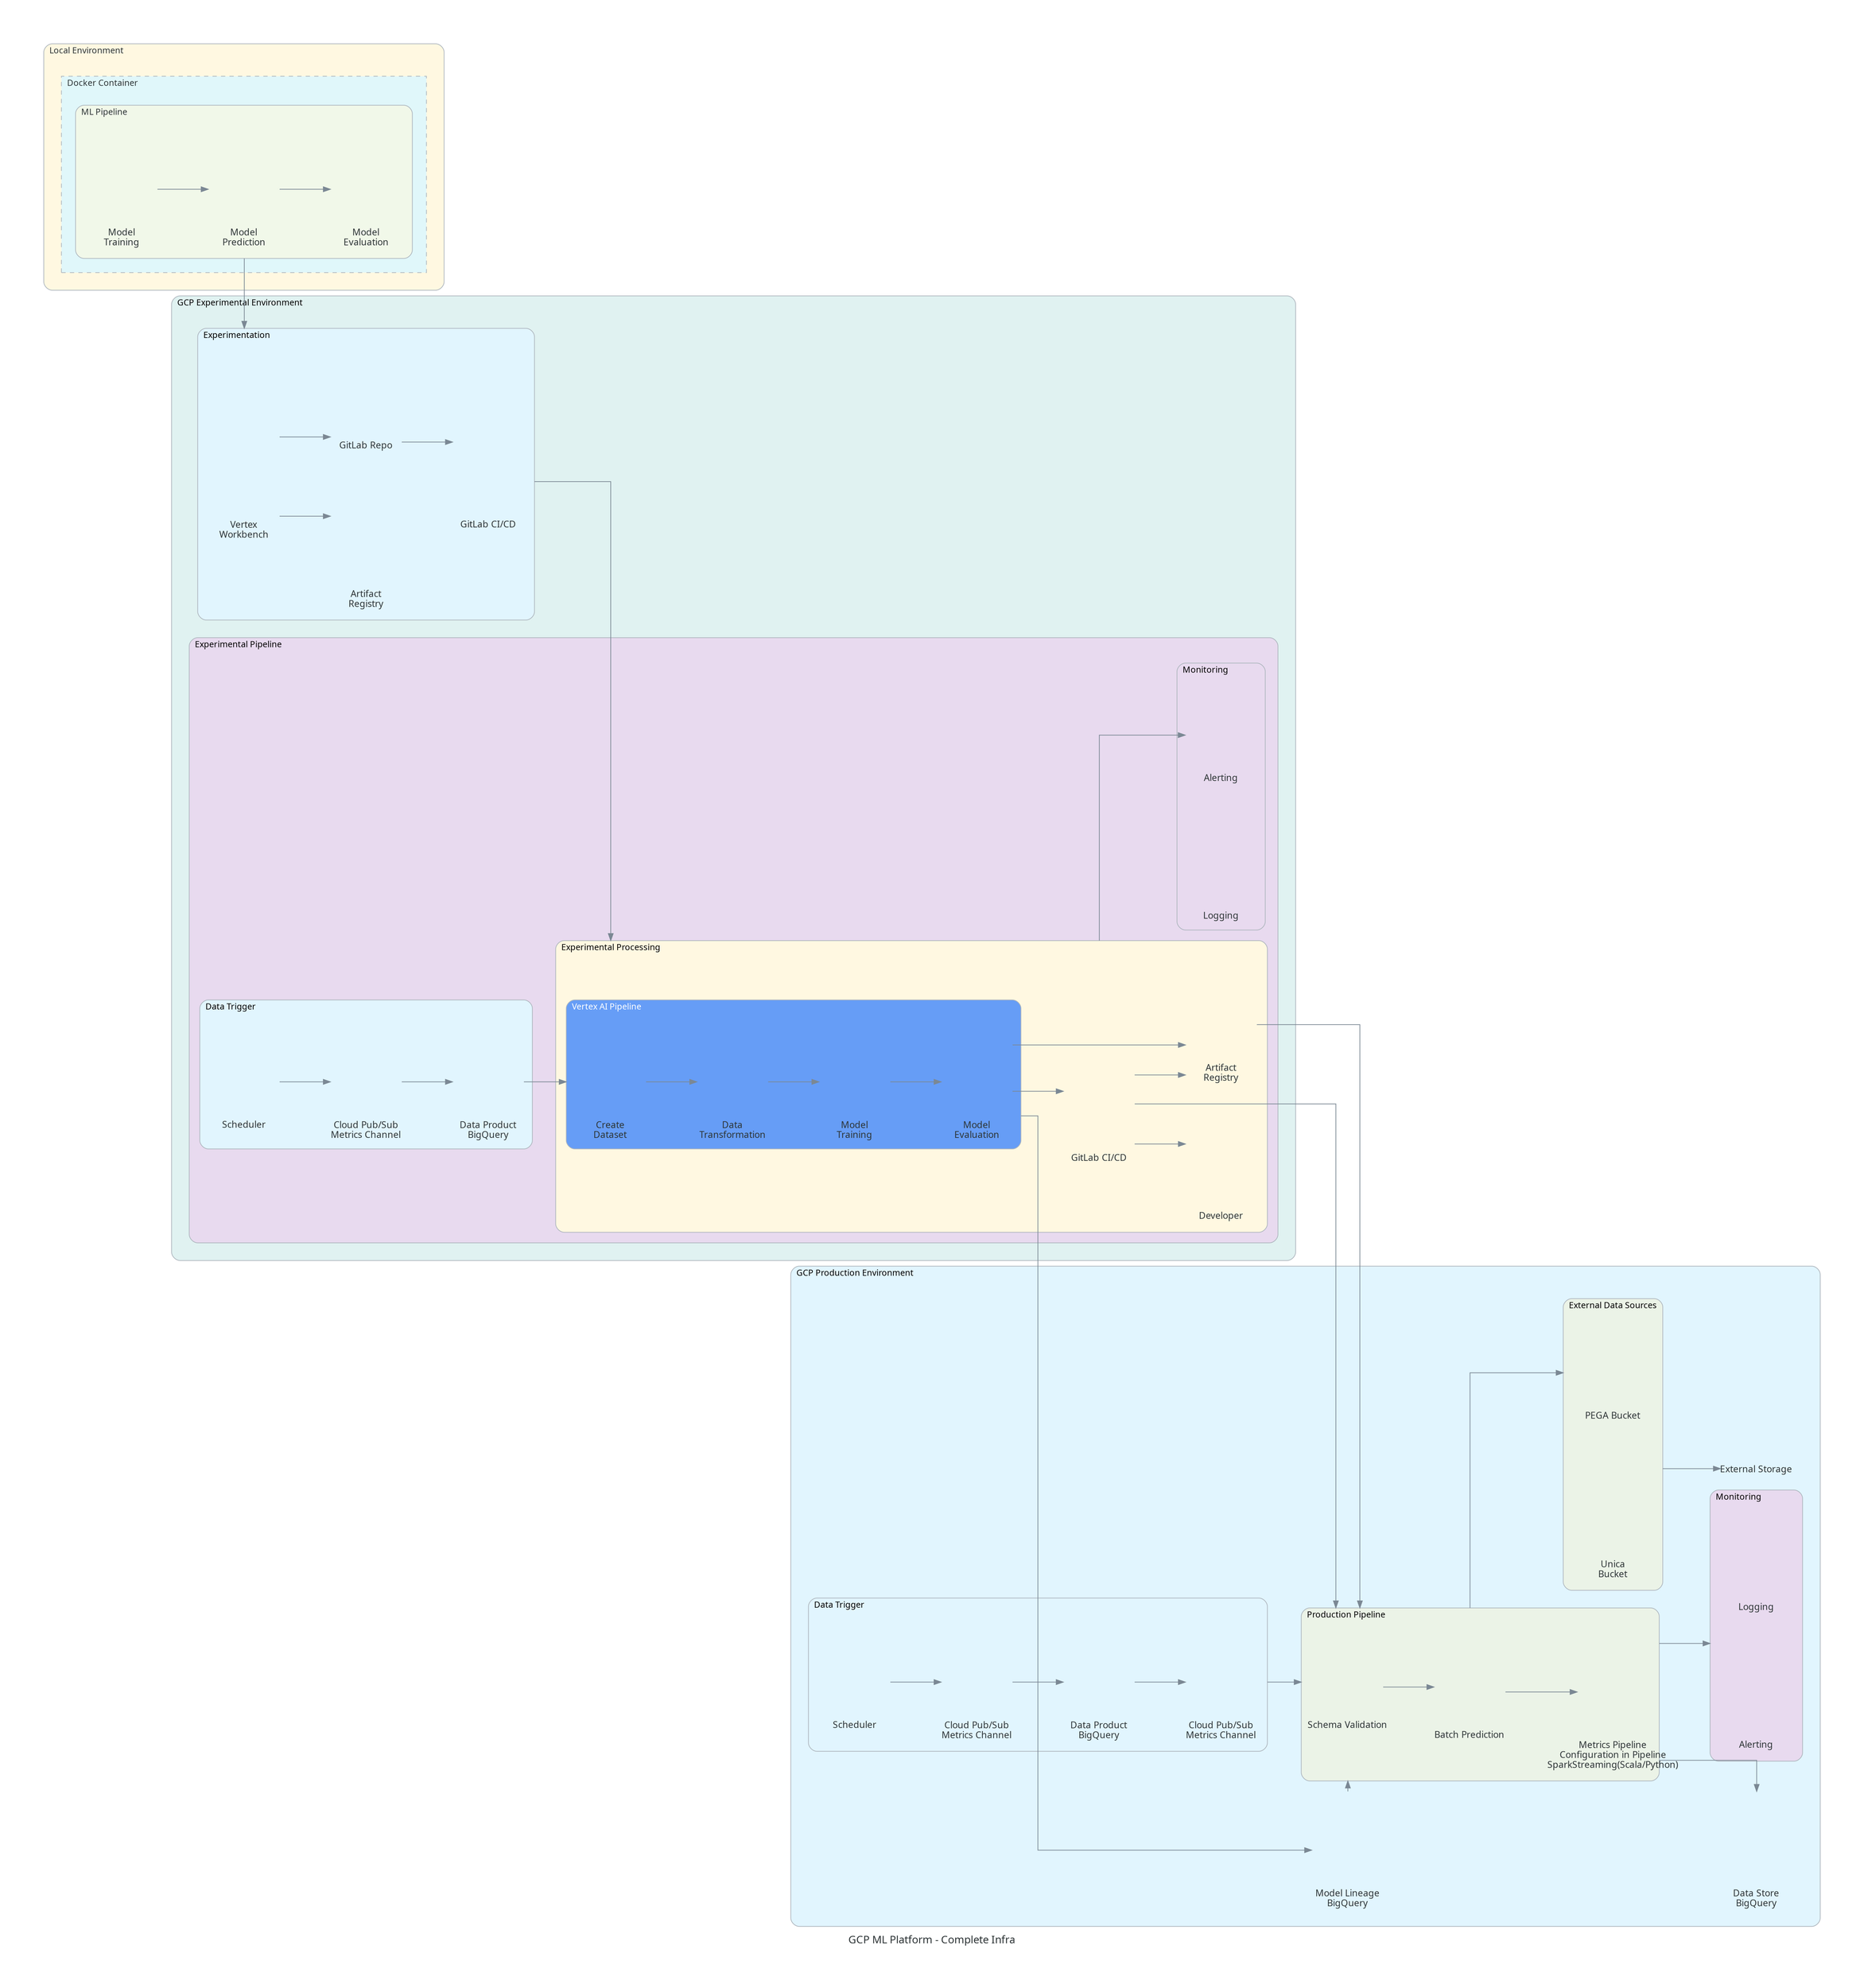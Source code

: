 digraph "GCP ML Platform - Complete Infra" {
	graph [bgcolor=white compound=true fontcolor="#2D3436" fontname="Sans-Serif" fontsize=15 label="GCP ML Platform - Complete Infra" nodesep=0.8 pad=0.75 rankdir=LR ranksep=1.0 splines=ortho]
	node [fixedsize=true fontcolor="#2D3436" fontname="Sans-Serif" fontsize=13 height=1.4 imagescale=true labelloc=b shape=box style=rounded width=1.4]
	edge [color="#7B8894"]
	b18ccbe6ce6440fdabfa7b7d791af532 -> "5f07ddebf10a4239bc5f0cb566c50045" [dir=forward fontcolor="#2D3436" fontname="Sans-Serif" fontsize=13]
	"5f07ddebf10a4239bc5f0cb566c50045" -> "10fbaf77b40b47d08bd7835320196411" [dir=forward fontcolor="#2D3436" fontname="Sans-Serif" fontsize=13]
	subgraph "cluster_Local Environment" {
		graph [bgcolor="#FFF8E1" fontname="Sans-Serif" fontsize=12 label="Local Environment" labeljust=l margin=25 pencolor="#AEB6BE" rankdir=LR shape=box style=rounded]
		subgraph "cluster_Docker Container" {
			graph [bgcolor="#E0F7FA" fontname="Sans-Serif" fontsize=12 label="Docker Container" labeljust=l margin=20 pencolor="#AEB6BE" rankdir=LR shape=box style=dashed]
			subgraph "cluster_ML Pipeline" {
				graph [bgcolor="#F1F8E9" fontname="Sans-Serif" fontsize=12 label="ML Pipeline" labeljust=l margin=15 pencolor="#AEB6BE" rankdir=LR shape=box style=rounded]
				b18ccbe6ce6440fdabfa7b7d791af532 [label="Model
Training" height=2.3 image="/Users/rithikmaligi/Library/Python/3.9/lib/python/site-packages/resources/gcp/ml/ai-platform.png" shape=none]
				"5f07ddebf10a4239bc5f0cb566c50045" [label="Model
Prediction" height=2.3 image="/Users/rithikmaligi/Library/Python/3.9/lib/python/site-packages/resources/gcp/ml/ai-platform.png" shape=none]
				"10fbaf77b40b47d08bd7835320196411" [label="Model
Evaluation" height=2.3 image="/Users/rithikmaligi/Library/Python/3.9/lib/python/site-packages/resources/gcp/ml/ai-platform.png" shape=none]
			}
		}
	}
	f18f530633464888aeaa424cabb253a6 -> "069debcd6a8d4ee2a332c9442dbc81b9" [dir=forward fontcolor="#2D3436" fontname="Sans-Serif" fontsize=13]
	"069debcd6a8d4ee2a332c9442dbc81b9" -> "244f4e34d4ec470084459125f3509860" [dir=forward fontcolor="#2D3436" fontname="Sans-Serif" fontsize=13]
	f18f530633464888aeaa424cabb253a6 -> "33370774eea84bd6b76c38aaca3b4500" [dir=forward fontcolor="#2D3436" fontname="Sans-Serif" fontsize=13]
	"6362d5c1d2814df9b6a86683713e30f2" -> "5a69f16dd7524fc19968d1f2b1bbf287" [dir=forward fontcolor="#2D3436" fontname="Sans-Serif" fontsize=13]
	"5a69f16dd7524fc19968d1f2b1bbf287" -> "1833a0cc8b3245bda036081039ee6a95" [dir=forward fontcolor="#2D3436" fontname="Sans-Serif" fontsize=13]
	"57bc20d9c0e747edb803a13e8f423aca" -> "0124b8c8ae0741dab08aeadf15488690" [dir=forward fontcolor="#2D3436" fontname="Sans-Serif" fontsize=13]
	"0124b8c8ae0741dab08aeadf15488690" -> e68cf70b2c1b407ba51c1d19621ff95e [dir=forward fontcolor="#2D3436" fontname="Sans-Serif" fontsize=13]
	e68cf70b2c1b407ba51c1d19621ff95e -> "130a9003bb614e1db770cb1b25ee17fc" [dir=forward fontcolor="#2D3436" fontname="Sans-Serif" fontsize=13]
	"130a9003bb614e1db770cb1b25ee17fc" -> "09d7b4559be74d27b331ac086e9cd64c" [dir=forward fontcolor="#2D3436" fontname="Sans-Serif" fontsize=13]
	"130a9003bb614e1db770cb1b25ee17fc" -> "33388acecc2145f8b57bfaeec228d8b6" [dir=forward fontcolor="#2D3436" fontname="Sans-Serif" fontsize=13]
	"09d7b4559be74d27b331ac086e9cd64c" -> "33388acecc2145f8b57bfaeec228d8b6" [dir=forward fontcolor="#2D3436" fontname="Sans-Serif" fontsize=13]
	"09d7b4559be74d27b331ac086e9cd64c" -> "8ed69d3f155a4a39a834bcd151fb504b" [dir=forward fontcolor="#2D3436" fontname="Sans-Serif" fontsize=13]
	"1833a0cc8b3245bda036081039ee6a95" -> "57bc20d9c0e747edb803a13e8f423aca" [dir=forward fontcolor="#2D3436" fontname="Sans-Serif" fontsize=13 lhead="cluster_Vertex AI Pipeline" ltail="cluster_Data Trigger"]
	"09d7b4559be74d27b331ac086e9cd64c" -> "906a1bb3001c48af8346f05172723973" [dir=forward fontcolor="#2D3436" fontname="Sans-Serif" fontsize=13 lhead=cluster_Monitoring ltail="cluster_Experimental Processing"]
	"244f4e34d4ec470084459125f3509860" -> "57bc20d9c0e747edb803a13e8f423aca" [dir=forward fontcolor="#2D3436" fontname="Sans-Serif" fontsize=13 lhead="cluster_Experimental Processing" ltail=cluster_Experimentation]
	subgraph "cluster_GCP Experimental Environment" {
		graph [bgcolor="#E0F2F1" fontcolor=black fontname="Sans-Serif" fontsize=12 label="GCP Experimental Environment" labeljust=l margin=25 pencolor="#AEB6BE" rankdir=LR shape=box style=rounded]
		subgraph cluster_Experimentation {
			graph [bgcolor="#E1F5FE" fontcolor=black fontname="Sans-Serif" fontsize=12 label=Experimentation labeljust=l margin=15 pencolor="#AEB6BE" rankdir=LR shape=box style=rounded]
			f18f530633464888aeaa424cabb253a6 [label="Vertex
Workbench" height=2.3 image="/Users/rithikmaligi/Library/Python/3.9/lib/python/site-packages/resources/gcp/ml/ai-platform.png" shape=none]
			"069debcd6a8d4ee2a332c9442dbc81b9" [label="GitLab Repo" height=1.9 image="/Users/rithikmaligi/Library/Python/3.9/lib/python/site-packages/resources/onprem/vcs/gitlab.png" shape=none]
			"244f4e34d4ec470084459125f3509860" [label="GitLab CI/CD" height=1.9 image="/Users/rithikmaligi/Library/Python/3.9/lib/python/site-packages/resources/onprem/ci/gitlabci.png" shape=none]
			"33370774eea84bd6b76c38aaca3b4500" [label="Artifact
Registry" height=2.3 image="/Users/rithikmaligi/Library/Python/3.9/lib/python/site-packages/resources/gcp/devtools/container-registry.png" shape=none]
		}
		subgraph "cluster_Experimental Pipeline" {
			graph [bgcolor="#E8DAEF" fontcolor=black fontname="Sans-Serif" fontsize=12 label="Experimental Pipeline" labeljust=l margin=15 pencolor="#AEB6BE" rankdir=LR shape=box style=rounded]
			subgraph "cluster_Data Trigger" {
				graph [bgcolor="#E1F5FE" fontcolor=black fontname="Sans-Serif" fontsize=12 label="Data Trigger" labeljust=l margin=12 pencolor="#AEB6BE" rankdir=LR shape=box style=rounded]
				"6362d5c1d2814df9b6a86683713e30f2" [label=Scheduler height=1.9 image="/Users/rithikmaligi/Library/Python/3.9/lib/python/site-packages/resources/gcp/devtools/scheduler.png" shape=none]
				"5a69f16dd7524fc19968d1f2b1bbf287" [label="Cloud Pub/Sub
Metrics Channel" height=2.3 image="/Users/rithikmaligi/Library/Python/3.9/lib/python/site-packages/resources/gcp/analytics/pubsub.png" shape=none]
				"1833a0cc8b3245bda036081039ee6a95" [label="Data Product
BigQuery" height=2.3 image="/Users/rithikmaligi/Library/Python/3.9/lib/python/site-packages/resources/gcp/analytics/bigquery.png" shape=none]
			}
			subgraph "cluster_Experimental Processing" {
				graph [bgcolor="#FFF8E1" fontcolor=black fontname="Sans-Serif" fontsize=12 label="Experimental Processing" labeljust=l margin=15 pencolor="#AEB6BE" rankdir=LR shape=box style=rounded]
				subgraph "cluster_Vertex AI Pipeline" {
					graph [bgcolor="#669DF6" fontcolor=white fontname="Sans-Serif" fontsize=12 label="Vertex AI Pipeline" labeljust=l margin=12 pencolor="#AEB6BE" rankdir=LR shape=box style=rounded]
					"57bc20d9c0e747edb803a13e8f423aca" [label="Create
Dataset" height=2.3 image="/Users/rithikmaligi/Library/Python/3.9/lib/python/site-packages/resources/gcp/ml/ai-platform.png" shape=none]
					"0124b8c8ae0741dab08aeadf15488690" [label="Data
Transformation" height=2.3 image="/Users/rithikmaligi/Library/Python/3.9/lib/python/site-packages/resources/gcp/ml/ai-platform.png" shape=none]
					e68cf70b2c1b407ba51c1d19621ff95e [label="Model
Training" height=2.3 image="/Users/rithikmaligi/Library/Python/3.9/lib/python/site-packages/resources/gcp/ml/ai-platform.png" shape=none]
					"130a9003bb614e1db770cb1b25ee17fc" [label="Model
Evaluation" height=2.3 image="/Users/rithikmaligi/Library/Python/3.9/lib/python/site-packages/resources/gcp/ml/ai-platform.png" shape=none]
				}
				"09d7b4559be74d27b331ac086e9cd64c" [label="GitLab CI/CD" height=1.9 image="/Users/rithikmaligi/Library/Python/3.9/lib/python/site-packages/resources/onprem/ci/gitlabci.png" shape=none]
				"33388acecc2145f8b57bfaeec228d8b6" [label="Artifact
Registry" height=2.3 image="/Users/rithikmaligi/Library/Python/3.9/lib/python/site-packages/resources/gcp/devtools/container-registry.png" shape=none]
				"8ed69d3f155a4a39a834bcd151fb504b" [label=Developer height=1.9 image="/Users/rithikmaligi/Library/Python/3.9/lib/python/site-packages/resources/onprem/client/user.png" shape=none]
			}
			subgraph cluster_Monitoring {
				graph [bgcolor="#E8DAEF" fontcolor=black fontname="Sans-Serif" fontsize=12 label=Monitoring labeljust=l margin=12 pencolor="#AEB6BE" rankdir=LR shape=box style=rounded]
				"453786863e6440babda9e1b2d552625e" [label=Logging height=1.9 image="/Users/rithikmaligi/Library/Python/3.9/lib/python/site-packages/resources/gcp/operations/logging.png" shape=none]
				"906a1bb3001c48af8346f05172723973" [label=Alerting height=1.9 image="/Users/rithikmaligi/Library/Python/3.9/lib/python/site-packages/resources/gcp/security/security-command-center.png" shape=none]
			}
		}
	}
	"5f07ddebf10a4239bc5f0cb566c50045" -> "069debcd6a8d4ee2a332c9442dbc81b9" [dir=forward fontcolor="#2D3436" fontname="Sans-Serif" fontsize=13 lhead=cluster_Experimentation ltail="cluster_ML Pipeline"]
	"9c454a5b632c49beb9db9554fab6bd84" -> "94cd879acd0b4fabaadb6531922a8636" [dir=forward fontcolor="#2D3436" fontname="Sans-Serif" fontsize=13]
	"94cd879acd0b4fabaadb6531922a8636" -> "6941b998b25e4321ad727817795b728c" [dir=forward fontcolor="#2D3436" fontname="Sans-Serif" fontsize=13]
	"6941b998b25e4321ad727817795b728c" -> d40800194a4043149ee2e42812a693f5 [dir=forward fontcolor="#2D3436" fontname="Sans-Serif" fontsize=13]
	"5754dcadab604e26937d18481cad6f48" -> "14276265a2904fbd96bea38e1e2435bd" [dir=forward fontcolor="#2D3436" fontname="Sans-Serif" fontsize=13]
	"14276265a2904fbd96bea38e1e2435bd" -> b012c989c9ff4179aed28bbe3dc2b6f4 [dir=forward fontcolor="#2D3436" fontname="Sans-Serif" fontsize=13]
	d40800194a4043149ee2e42812a693f5 -> "5754dcadab604e26937d18481cad6f48" [dir=forward fontcolor="#2D3436" fontname="Sans-Serif" fontsize=13 lhead="cluster_Production Pipeline" ltail="cluster_Data Trigger"]
	"14276265a2904fbd96bea38e1e2435bd" -> "52b1b26a43224a3fb2d5625346102c58" [dir=forward fontcolor="#2D3436" fontname="Sans-Serif" fontsize=13 lhead="cluster_External Data Sources" ltail="cluster_Production Pipeline"]
	"7b790d411d324ad3a27fe3beedce9540" -> aa8d1a4a367c4e26851339f5143c6991 [dir=forward fontcolor="#2D3436" fontname="Sans-Serif" fontsize=13 lhead="cluster_External Data Sources" ltail="cluster_External Data Sources"]
	b012c989c9ff4179aed28bbe3dc2b6f4 -> e68a21580527484da22d1fd97f8711fd [dir=forward fontcolor="#2D3436" fontname="Sans-Serif" fontsize=13 ltail="cluster_Production Pipeline"]
	c490b49c0df4480a90d6aec979caaf8a -> "14276265a2904fbd96bea38e1e2435bd" [dir=forward fontcolor="#2D3436" fontname="Sans-Serif" fontsize=13 lhead="cluster_Production Pipeline"]
	b012c989c9ff4179aed28bbe3dc2b6f4 -> b09d7ab2b96d4a7f99023bc44019403a [dir=forward fontcolor="#2D3436" fontname="Sans-Serif" fontsize=13 lhead=cluster_Monitoring ltail="cluster_Production Pipeline"]
	subgraph "cluster_GCP Production Environment" {
		graph [bgcolor="#E1F5FE" fontcolor=black fontname="Sans-Serif" fontsize=12 label="GCP Production Environment" labeljust=l margin=25 pencolor="#AEB6BE" rankdir=LR shape=box style=rounded]
		subgraph "cluster_Data Trigger" {
			graph [bgcolor="#E1F5FE" fontcolor=black fontname="Sans-Serif" fontsize=12 label="Data Trigger" labeljust=l margin=15 pencolor="#AEB6BE" rankdir=LR shape=box style=rounded]
			"9c454a5b632c49beb9db9554fab6bd84" [label=Scheduler height=1.9 image="/Users/rithikmaligi/Library/Python/3.9/lib/python/site-packages/resources/gcp/devtools/scheduler.png" shape=none]
			"94cd879acd0b4fabaadb6531922a8636" [label="Cloud Pub/Sub
Metrics Channel" height=2.3 image="/Users/rithikmaligi/Library/Python/3.9/lib/python/site-packages/resources/gcp/analytics/pubsub.png" shape=none]
			"6941b998b25e4321ad727817795b728c" [label="Data Product
BigQuery" height=2.3 image="/Users/rithikmaligi/Library/Python/3.9/lib/python/site-packages/resources/gcp/analytics/bigquery.png" shape=none]
			d40800194a4043149ee2e42812a693f5 [label="Cloud Pub/Sub
Metrics Channel" height=2.3 image="/Users/rithikmaligi/Library/Python/3.9/lib/python/site-packages/resources/gcp/analytics/pubsub.png" shape=none]
		}
		subgraph "cluster_Production Pipeline" {
			graph [bgcolor="#EBF3E7" fontname="Sans-Serif" fontsize=12 label="Production Pipeline" labeljust=l margin=15 pencolor="#AEB6BE" rankdir=LR shape=box style=rounded]
			"5754dcadab604e26937d18481cad6f48" [label="Schema Validation" height=1.9 image="/Users/rithikmaligi/Library/Python/3.9/lib/python/site-packages/resources/gcp/analytics/dataflow.png" shape=none]
			"14276265a2904fbd96bea38e1e2435bd" [label="Batch Prediction" height=1.9 image="/Users/rithikmaligi/Library/Python/3.9/lib/python/site-packages/resources/gcp/analytics/dataflow.png" shape=none]
			b012c989c9ff4179aed28bbe3dc2b6f4 [label="Metrics Pipeline
Configuration in Pipeline
SparkStreaming(Scala/Python)" height=2.7 image="/Users/rithikmaligi/Library/Python/3.9/lib/python/site-packages/resources/gcp/analytics/dataproc.png" shape=none]
		}
		subgraph "cluster_External Data Sources" {
			graph [bgcolor="#EBF3E7" fontname="Sans-Serif" fontsize=12 label="External Data Sources" labeljust=l margin=15 pencolor="#AEB6BE" rankdir=LR shape=box style=rounded]
			"52b1b26a43224a3fb2d5625346102c58" [label="PEGA Bucket" height=1.9 image="/Users/rithikmaligi/Library/Python/3.9/lib/python/site-packages/resources/gcp/storage/storage.png" shape=none]
			"7b790d411d324ad3a27fe3beedce9540" [label="Unica
Bucket" height=2.3 image="/Users/rithikmaligi/Library/Python/3.9/lib/python/site-packages/resources/gcp/storage/storage.png" shape=none]
		}
		c490b49c0df4480a90d6aec979caaf8a [label="Model Lineage
BigQuery" height=2.3 image="/Users/rithikmaligi/Library/Python/3.9/lib/python/site-packages/resources/gcp/analytics/bigquery.png" shape=none]
		e68a21580527484da22d1fd97f8711fd [label="Data Store
BigQuery" height=2.3 image="/Users/rithikmaligi/Library/Python/3.9/lib/python/site-packages/resources/gcp/analytics/bigquery.png" shape=none]
		aa8d1a4a367c4e26851339f5143c6991 [label="External Storage" height=1.9 image="/Users/rithikmaligi/Library/Python/3.9/lib/python/site-packages/resources/gcp/storage/storage.png" shape=none]
		subgraph cluster_Monitoring {
			graph [bgcolor="#E8DAEF" fontcolor=black fontname="Sans-Serif" fontsize=12 label=Monitoring labeljust=l margin=15 pencolor="#AEB6BE" rankdir=LR shape=box style=rounded]
			b09d7ab2b96d4a7f99023bc44019403a [label=Logging height=1.9 image="/Users/rithikmaligi/Library/Python/3.9/lib/python/site-packages/resources/gcp/operations/logging.png" shape=none]
			a1f8bedcbab740e58cbff679a741b220 [label=Alerting height=1.9 image="/Users/rithikmaligi/Library/Python/3.9/lib/python/site-packages/resources/gcp/security/security-command-center.png" shape=none]
		}
	}
	"09d7b4559be74d27b331ac086e9cd64c" -> "5754dcadab604e26937d18481cad6f48" [dir=forward fontcolor="#2D3436" fontname="Sans-Serif" fontsize=13 lhead="cluster_Production Pipeline"]
	"33388acecc2145f8b57bfaeec228d8b6" -> "5754dcadab604e26937d18481cad6f48" [dir=forward fontcolor="#2D3436" fontname="Sans-Serif" fontsize=13 lhead="cluster_Production Pipeline"]
	"130a9003bb614e1db770cb1b25ee17fc" -> c490b49c0df4480a90d6aec979caaf8a [dir=forward fontcolor="#2D3436" fontname="Sans-Serif" fontsize=13 ltail="cluster_Vertex AI Pipeline"]
}
